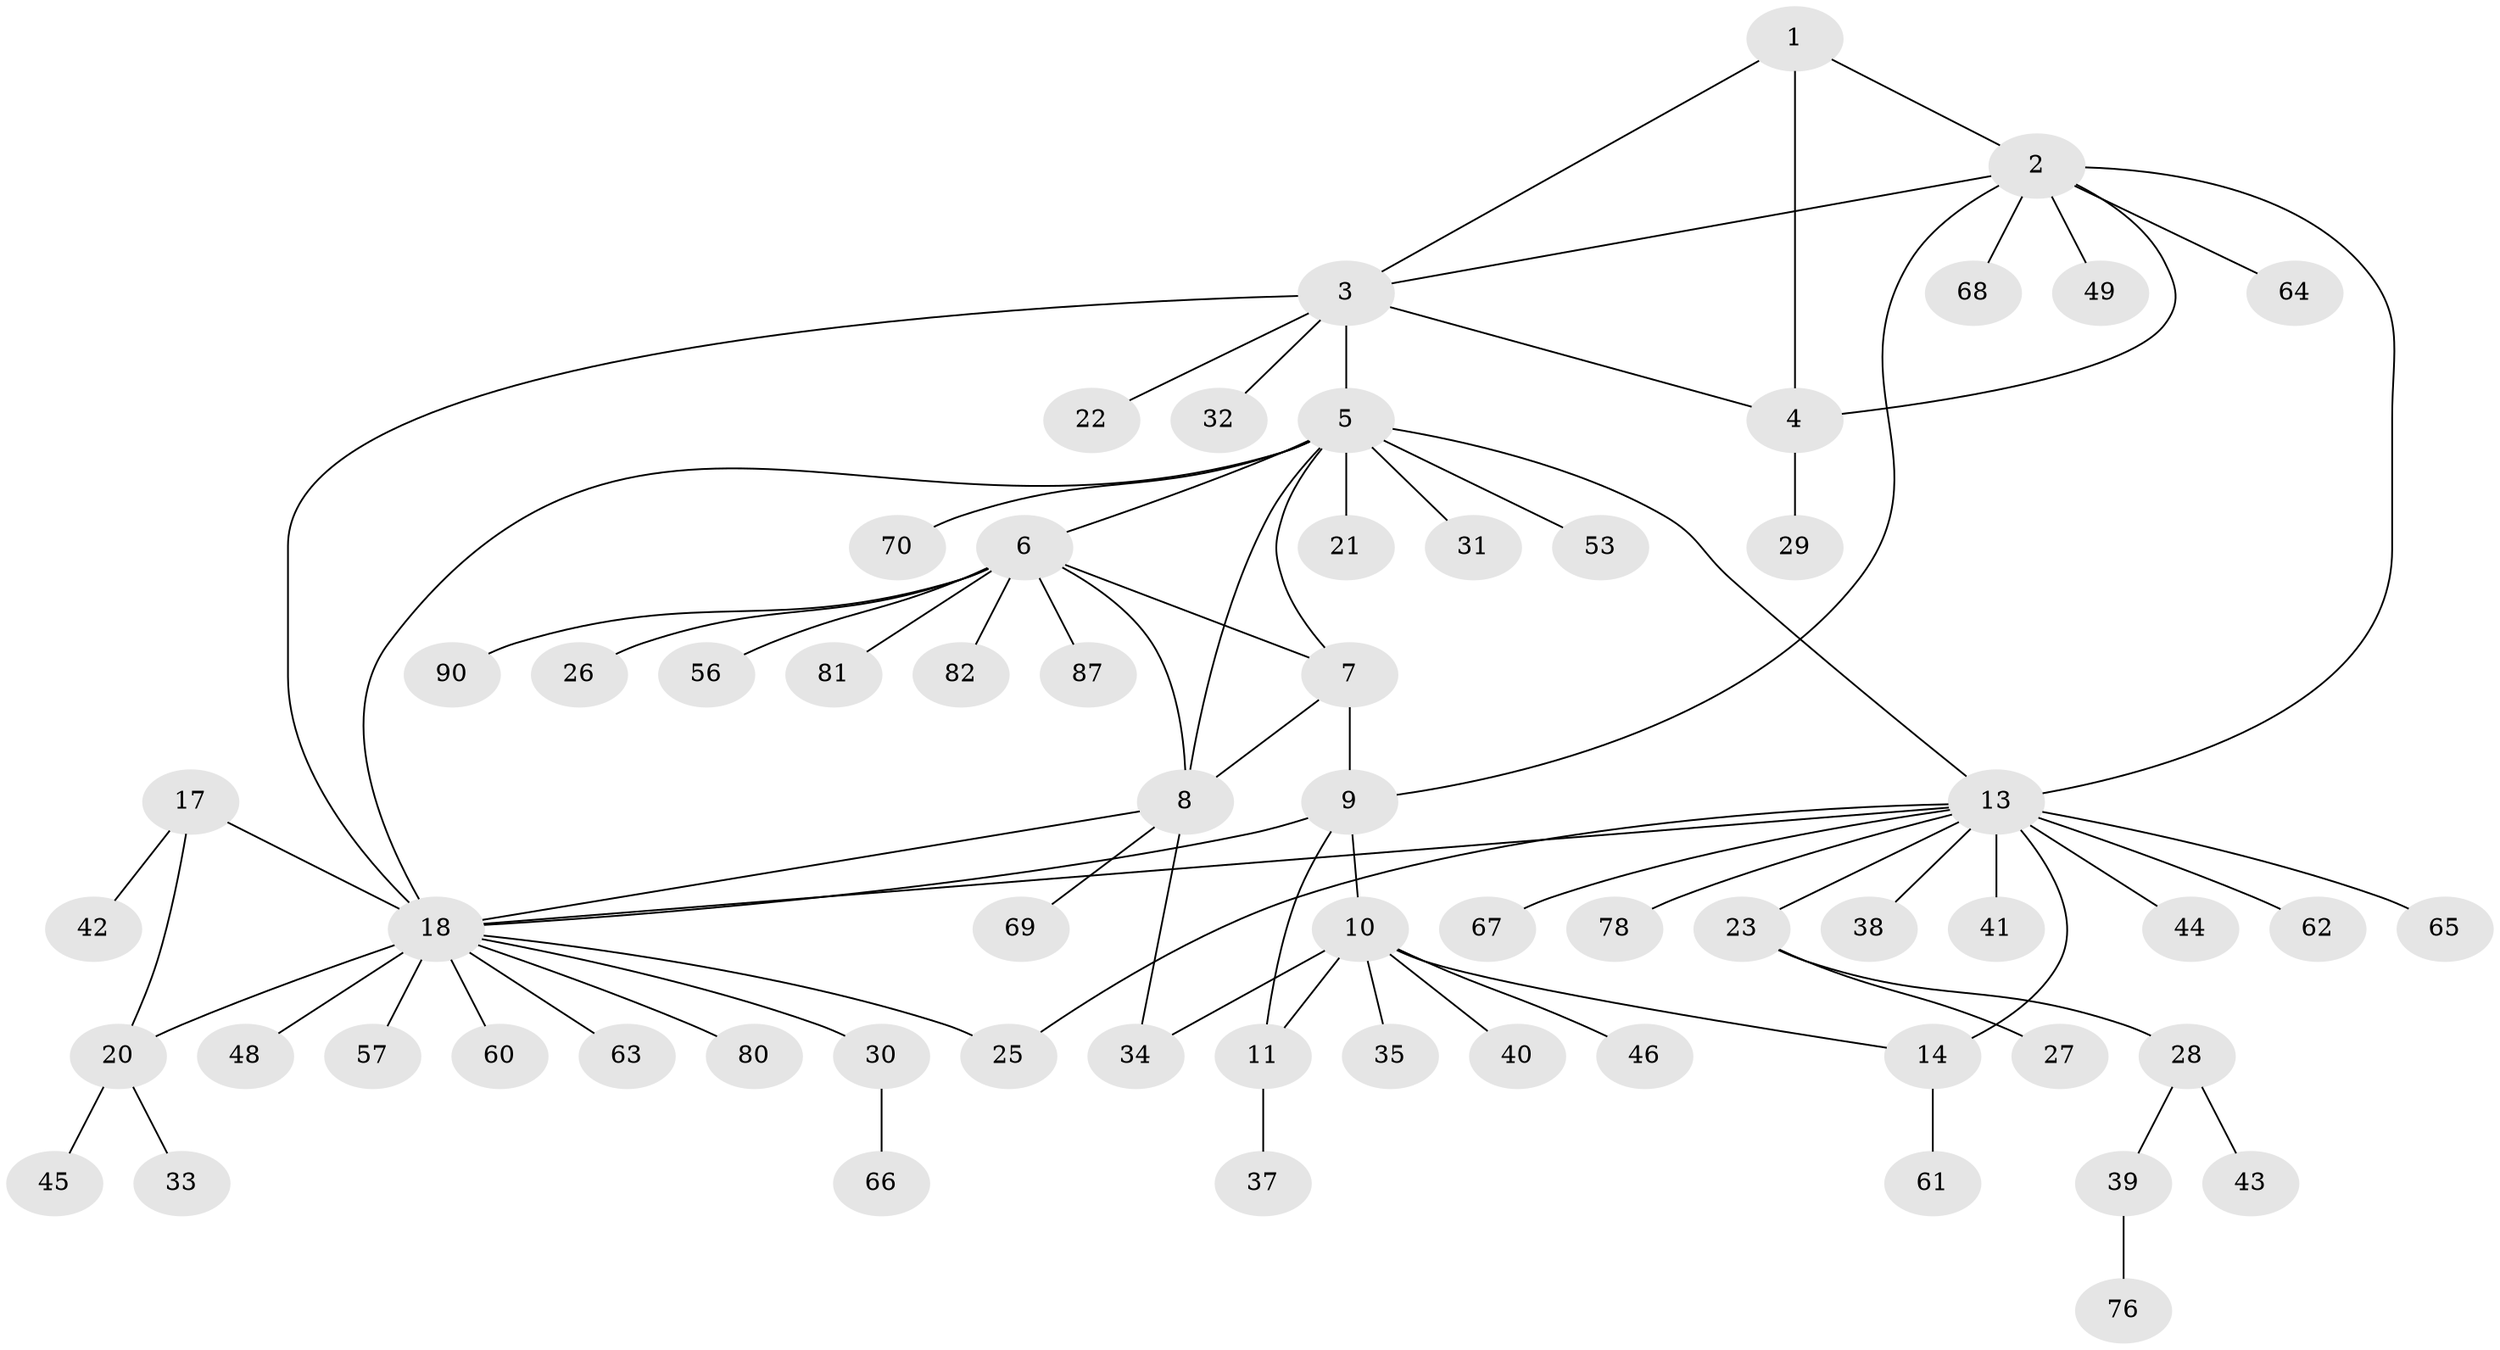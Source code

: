 // original degree distribution, {3: 0.03333333333333333, 12: 0.022222222222222223, 8: 0.022222222222222223, 5: 0.07777777777777778, 10: 0.011111111111111112, 9: 0.03333333333333333, 4: 0.03333333333333333, 7: 0.011111111111111112, 6: 0.011111111111111112, 1: 0.6, 2: 0.14444444444444443}
// Generated by graph-tools (version 1.1) at 2025/19/03/04/25 18:19:56]
// undirected, 63 vertices, 79 edges
graph export_dot {
graph [start="1"]
  node [color=gray90,style=filled];
  1;
  2 [super="+52+47+58+74"];
  3 [super="+71"];
  4 [super="+72"];
  5;
  6;
  7;
  8 [super="+84+24"];
  9 [super="+12+50"];
  10;
  11 [super="+51"];
  13 [super="+15"];
  14;
  17 [super="+73"];
  18 [super="+19"];
  20;
  21;
  22;
  23 [super="+85"];
  25;
  26 [super="+36"];
  27;
  28;
  29;
  30;
  31;
  32 [super="+83"];
  33;
  34;
  35;
  37;
  38;
  39;
  40;
  41;
  42;
  43;
  44;
  45;
  46 [super="+54"];
  48 [super="+88"];
  49;
  53;
  56;
  57;
  60;
  61;
  62;
  63 [super="+75"];
  64;
  65;
  66;
  67;
  68;
  69;
  70;
  76;
  78;
  80;
  81;
  82;
  87 [super="+89"];
  90;
  1 -- 2;
  1 -- 3;
  1 -- 4;
  2 -- 3;
  2 -- 4;
  2 -- 49;
  2 -- 64;
  2 -- 68;
  2 -- 9;
  2 -- 13;
  3 -- 4;
  3 -- 5;
  3 -- 18;
  3 -- 22;
  3 -- 32;
  4 -- 29;
  5 -- 6;
  5 -- 7;
  5 -- 8;
  5 -- 13;
  5 -- 18;
  5 -- 21;
  5 -- 31;
  5 -- 53;
  5 -- 70;
  6 -- 7;
  6 -- 8;
  6 -- 26;
  6 -- 56;
  6 -- 81;
  6 -- 82;
  6 -- 87;
  6 -- 90;
  7 -- 8;
  7 -- 9;
  8 -- 34;
  8 -- 69;
  8 -- 18;
  9 -- 10 [weight=2];
  9 -- 11 [weight=2];
  9 -- 18;
  10 -- 11;
  10 -- 14;
  10 -- 34;
  10 -- 35;
  10 -- 40;
  10 -- 46;
  11 -- 37;
  13 -- 14 [weight=3];
  13 -- 65;
  13 -- 67;
  13 -- 38;
  13 -- 41;
  13 -- 44;
  13 -- 78;
  13 -- 18;
  13 -- 23;
  13 -- 25;
  13 -- 62;
  14 -- 61;
  17 -- 18 [weight=2];
  17 -- 20;
  17 -- 42;
  18 -- 20 [weight=2];
  18 -- 25;
  18 -- 48;
  18 -- 57;
  18 -- 60;
  18 -- 80;
  18 -- 30;
  18 -- 63;
  20 -- 33;
  20 -- 45;
  23 -- 27;
  23 -- 28;
  28 -- 39;
  28 -- 43;
  30 -- 66;
  39 -- 76;
}
